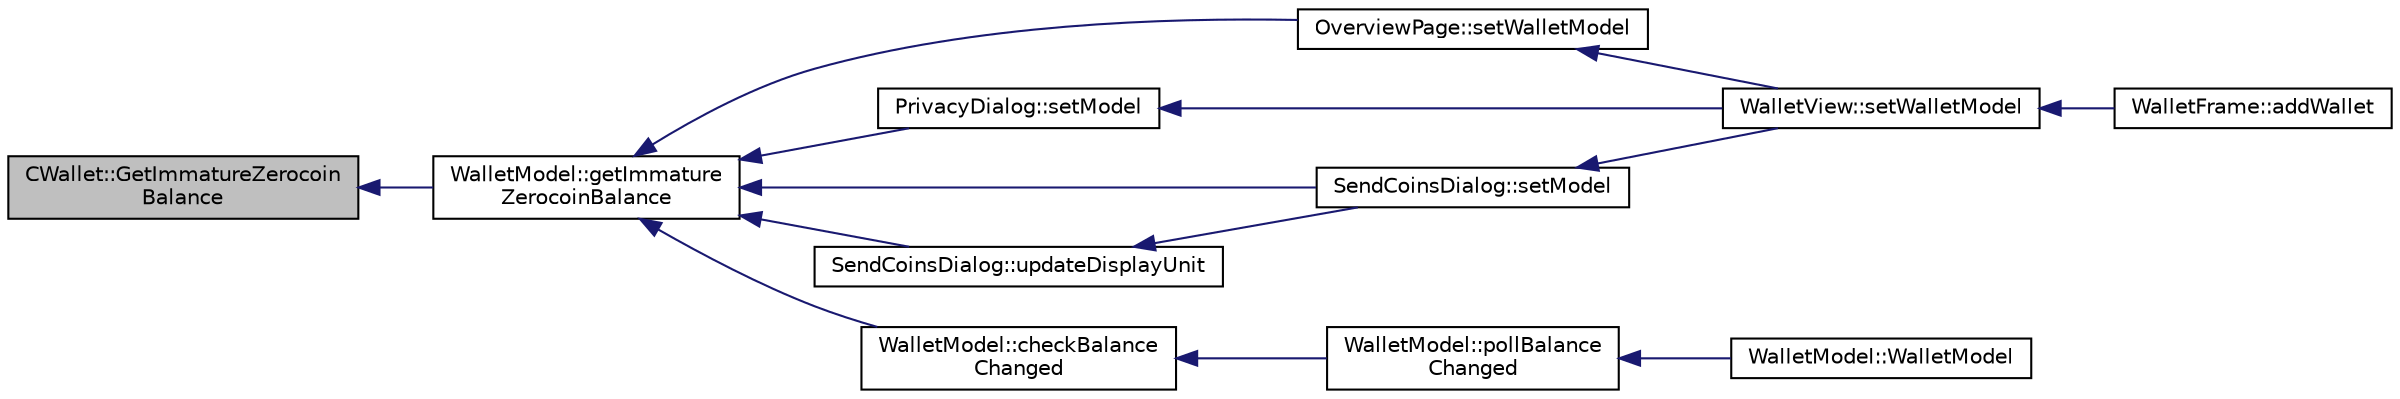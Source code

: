 digraph "CWallet::GetImmatureZerocoinBalance"
{
  edge [fontname="Helvetica",fontsize="10",labelfontname="Helvetica",labelfontsize="10"];
  node [fontname="Helvetica",fontsize="10",shape=record];
  rankdir="LR";
  Node542 [label="CWallet::GetImmatureZerocoin\lBalance",height=0.2,width=0.4,color="black", fillcolor="grey75", style="filled", fontcolor="black"];
  Node542 -> Node543 [dir="back",color="midnightblue",fontsize="10",style="solid",fontname="Helvetica"];
  Node543 [label="WalletModel::getImmature\lZerocoinBalance",height=0.2,width=0.4,color="black", fillcolor="white", style="filled",URL="$class_wallet_model.html#a223e93e413b0c79315e844bee6b8e25c"];
  Node543 -> Node544 [dir="back",color="midnightblue",fontsize="10",style="solid",fontname="Helvetica"];
  Node544 [label="OverviewPage::setWalletModel",height=0.2,width=0.4,color="black", fillcolor="white", style="filled",URL="$class_overview_page.html#a2ed52a3a87e9c74fee38fa873c9bc71f"];
  Node544 -> Node545 [dir="back",color="midnightblue",fontsize="10",style="solid",fontname="Helvetica"];
  Node545 [label="WalletView::setWalletModel",height=0.2,width=0.4,color="black", fillcolor="white", style="filled",URL="$class_wallet_view.html#a0a37ff693a4f9c1e5ddc23f9cd3913be",tooltip="Set the wallet model. "];
  Node545 -> Node546 [dir="back",color="midnightblue",fontsize="10",style="solid",fontname="Helvetica"];
  Node546 [label="WalletFrame::addWallet",height=0.2,width=0.4,color="black", fillcolor="white", style="filled",URL="$class_wallet_frame.html#aa199c3f27654199d84c365cf86167d86"];
  Node543 -> Node547 [dir="back",color="midnightblue",fontsize="10",style="solid",fontname="Helvetica"];
  Node547 [label="PrivacyDialog::setModel",height=0.2,width=0.4,color="black", fillcolor="white", style="filled",URL="$class_privacy_dialog.html#a7a2e2a84934e59ff1ff88de325036472"];
  Node547 -> Node545 [dir="back",color="midnightblue",fontsize="10",style="solid",fontname="Helvetica"];
  Node543 -> Node548 [dir="back",color="midnightblue",fontsize="10",style="solid",fontname="Helvetica"];
  Node548 [label="SendCoinsDialog::setModel",height=0.2,width=0.4,color="black", fillcolor="white", style="filled",URL="$class_send_coins_dialog.html#a73a6c1b1850a334ee652ac167713a2aa"];
  Node548 -> Node545 [dir="back",color="midnightblue",fontsize="10",style="solid",fontname="Helvetica"];
  Node543 -> Node549 [dir="back",color="midnightblue",fontsize="10",style="solid",fontname="Helvetica"];
  Node549 [label="SendCoinsDialog::updateDisplayUnit",height=0.2,width=0.4,color="black", fillcolor="white", style="filled",URL="$class_send_coins_dialog.html#a74815ad8502b126200b6fd2e59e9f042"];
  Node549 -> Node548 [dir="back",color="midnightblue",fontsize="10",style="solid",fontname="Helvetica"];
  Node543 -> Node550 [dir="back",color="midnightblue",fontsize="10",style="solid",fontname="Helvetica"];
  Node550 [label="WalletModel::checkBalance\lChanged",height=0.2,width=0.4,color="black", fillcolor="white", style="filled",URL="$class_wallet_model.html#adcc4eb8cd71cb4de223621866bb7fb7d"];
  Node550 -> Node551 [dir="back",color="midnightblue",fontsize="10",style="solid",fontname="Helvetica"];
  Node551 [label="WalletModel::pollBalance\lChanged",height=0.2,width=0.4,color="black", fillcolor="white", style="filled",URL="$class_wallet_model.html#a51469b2d95cfd4bc0a14ee456fca7b95"];
  Node551 -> Node552 [dir="back",color="midnightblue",fontsize="10",style="solid",fontname="Helvetica"];
  Node552 [label="WalletModel::WalletModel",height=0.2,width=0.4,color="black", fillcolor="white", style="filled",URL="$class_wallet_model.html#af50d9654d2f20e4e4f0789dcb64ad6b1"];
}
